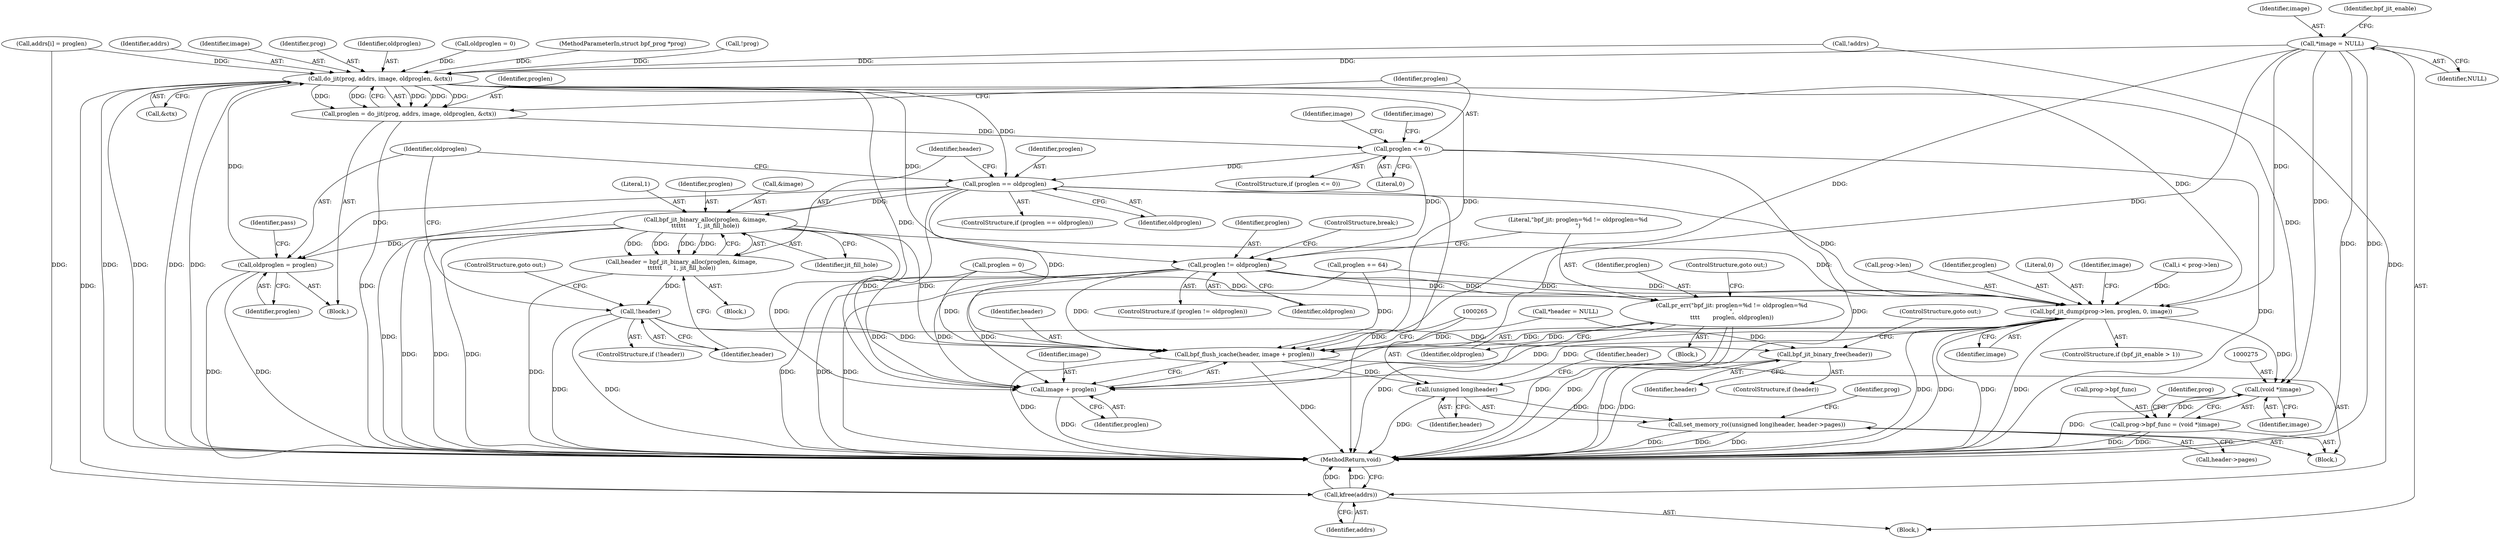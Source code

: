 digraph "0_linux_3f7352bf21f8fd7ba3e2fcef9488756f188e12be@pointer" {
"1000115" [label="(Call,*image = NULL)"];
"1000190" [label="(Call,do_jit(prog, addrs, image, oldproglen, &ctx))"];
"1000188" [label="(Call,proglen = do_jit(prog, addrs, image, oldproglen, &ctx))"];
"1000198" [label="(Call,proglen <= 0)"];
"1000214" [label="(Call,proglen != oldproglen)"];
"1000218" [label="(Call,pr_err(\"bpf_jit: proglen=%d != oldproglen=%d\n\",\n\t\t\t\t       proglen, oldproglen))"];
"1000248" [label="(Call,bpf_jit_dump(prog->len, proglen, 0, image))"];
"1000258" [label="(Call,bpf_flush_icache(header, image + proglen))"];
"1000264" [label="(Call,(unsigned long)header)"];
"1000263" [label="(Call,set_memory_ro((unsigned long)header, header->pages))"];
"1000260" [label="(Call,image + proglen)"];
"1000274" [label="(Call,(void *)image)"];
"1000270" [label="(Call,prog->bpf_func = (void *)image)"];
"1000225" [label="(Call,proglen == oldproglen)"];
"1000231" [label="(Call,bpf_jit_binary_alloc(proglen, &image,\n\t\t\t\t\t\t      1, jit_fill_hole))"];
"1000229" [label="(Call,header = bpf_jit_binary_alloc(proglen, &image,\n\t\t\t\t\t\t      1, jit_fill_hole))"];
"1000238" [label="(Call,!header)"];
"1000207" [label="(Call,bpf_jit_binary_free(header))"];
"1000241" [label="(Call,oldproglen = proglen)"];
"1000283" [label="(Call,kfree(addrs))"];
"1000258" [label="(Call,bpf_flush_icache(header, image + proglen))"];
"1000228" [label="(Block,)"];
"1000192" [label="(Identifier,addrs)"];
"1000213" [label="(ControlStructure,if (proglen != oldproglen))"];
"1000260" [label="(Call,image + proglen)"];
"1000189" [label="(Identifier,proglen)"];
"1000249" [label="(Call,prog->len)"];
"1000103" [label="(Block,)"];
"1000193" [label="(Identifier,image)"];
"1000220" [label="(Identifier,proglen)"];
"1000151" [label="(Call,proglen = 0)"];
"1000224" [label="(ControlStructure,if (proglen == oldproglen))"];
"1000263" [label="(Call,set_memory_ro((unsigned long)header, header->pages))"];
"1000266" [label="(Identifier,header)"];
"1000186" [label="(Identifier,pass)"];
"1000221" [label="(Identifier,oldproglen)"];
"1000209" [label="(ControlStructure,goto out;)"];
"1000229" [label="(Call,header = bpf_jit_binary_alloc(proglen, &image,\n\t\t\t\t\t\t      1, jit_fill_hole))"];
"1000195" [label="(Call,&ctx)"];
"1000226" [label="(Identifier,proglen)"];
"1000208" [label="(Identifier,header)"];
"1000105" [label="(Call,*header = NULL)"];
"1000198" [label="(Call,proglen <= 0)"];
"1000261" [label="(Identifier,image)"];
"1000244" [label="(ControlStructure,if (bpf_jit_enable > 1))"];
"1000252" [label="(Identifier,proglen)"];
"1000116" [label="(Identifier,image)"];
"1000276" [label="(Identifier,image)"];
"1000285" [label="(MethodReturn,void)"];
"1000238" [label="(Call,!header)"];
"1000271" [label="(Call,prog->bpf_func)"];
"1000203" [label="(Identifier,image)"];
"1000231" [label="(Call,bpf_jit_binary_alloc(proglen, &image,\n\t\t\t\t\t\t      1, jit_fill_hole))"];
"1000223" [label="(ControlStructure,break;)"];
"1000215" [label="(Identifier,proglen)"];
"1000243" [label="(Identifier,proglen)"];
"1000222" [label="(ControlStructure,goto out;)"];
"1000253" [label="(Literal,0)"];
"1000191" [label="(Identifier,prog)"];
"1000219" [label="(Literal,\"bpf_jit: proglen=%d != oldproglen=%d\n\")"];
"1000264" [label="(Call,(unsigned long)header)"];
"1000227" [label="(Identifier,oldproglen)"];
"1000194" [label="(Identifier,oldproglen)"];
"1000110" [label="(Call,oldproglen = 0)"];
"1000270" [label="(Call,prog->bpf_func = (void *)image)"];
"1000236" [label="(Identifier,jit_fill_hole)"];
"1000117" [label="(Identifier,NULL)"];
"1000102" [label="(MethodParameterIn,struct bpf_prog *prog)"];
"1000190" [label="(Call,do_jit(prog, addrs, image, oldproglen, &ctx))"];
"1000237" [label="(ControlStructure,if (!header))"];
"1000187" [label="(Block,)"];
"1000127" [label="(Call,!prog)"];
"1000188" [label="(Call,proglen = do_jit(prog, addrs, image, oldproglen, &ctx))"];
"1000283" [label="(Call,kfree(addrs))"];
"1000230" [label="(Identifier,header)"];
"1000146" [label="(Call,!addrs)"];
"1000256" [label="(Identifier,image)"];
"1000242" [label="(Identifier,oldproglen)"];
"1000235" [label="(Literal,1)"];
"1000199" [label="(Identifier,proglen)"];
"1000207" [label="(Call,bpf_jit_binary_free(header))"];
"1000157" [label="(Call,i < prog->len)"];
"1000205" [label="(ControlStructure,if (header))"];
"1000232" [label="(Identifier,proglen)"];
"1000284" [label="(Identifier,addrs)"];
"1000262" [label="(Identifier,proglen)"];
"1000218" [label="(Call,pr_err(\"bpf_jit: proglen=%d != oldproglen=%d\n\",\n\t\t\t\t       proglen, oldproglen))"];
"1000233" [label="(Call,&image)"];
"1000267" [label="(Call,header->pages)"];
"1000216" [label="(Identifier,oldproglen)"];
"1000279" [label="(Identifier,prog)"];
"1000240" [label="(ControlStructure,goto out;)"];
"1000217" [label="(Block,)"];
"1000168" [label="(Call,addrs[i] = proglen)"];
"1000268" [label="(Identifier,header)"];
"1000257" [label="(Block,)"];
"1000197" [label="(ControlStructure,if (proglen <= 0))"];
"1000272" [label="(Identifier,prog)"];
"1000259" [label="(Identifier,header)"];
"1000254" [label="(Identifier,image)"];
"1000165" [label="(Call,proglen += 64)"];
"1000225" [label="(Call,proglen == oldproglen)"];
"1000241" [label="(Call,oldproglen = proglen)"];
"1000200" [label="(Literal,0)"];
"1000214" [label="(Call,proglen != oldproglen)"];
"1000239" [label="(Identifier,header)"];
"1000123" [label="(Identifier,bpf_jit_enable)"];
"1000211" [label="(Identifier,image)"];
"1000248" [label="(Call,bpf_jit_dump(prog->len, proglen, 0, image))"];
"1000115" [label="(Call,*image = NULL)"];
"1000274" [label="(Call,(void *)image)"];
"1000115" -> "1000103"  [label="AST: "];
"1000115" -> "1000117"  [label="CFG: "];
"1000116" -> "1000115"  [label="AST: "];
"1000117" -> "1000115"  [label="AST: "];
"1000123" -> "1000115"  [label="CFG: "];
"1000115" -> "1000285"  [label="DDG: "];
"1000115" -> "1000285"  [label="DDG: "];
"1000115" -> "1000190"  [label="DDG: "];
"1000115" -> "1000248"  [label="DDG: "];
"1000115" -> "1000258"  [label="DDG: "];
"1000115" -> "1000260"  [label="DDG: "];
"1000115" -> "1000274"  [label="DDG: "];
"1000190" -> "1000188"  [label="AST: "];
"1000190" -> "1000195"  [label="CFG: "];
"1000191" -> "1000190"  [label="AST: "];
"1000192" -> "1000190"  [label="AST: "];
"1000193" -> "1000190"  [label="AST: "];
"1000194" -> "1000190"  [label="AST: "];
"1000195" -> "1000190"  [label="AST: "];
"1000188" -> "1000190"  [label="CFG: "];
"1000190" -> "1000285"  [label="DDG: "];
"1000190" -> "1000285"  [label="DDG: "];
"1000190" -> "1000285"  [label="DDG: "];
"1000190" -> "1000285"  [label="DDG: "];
"1000190" -> "1000188"  [label="DDG: "];
"1000190" -> "1000188"  [label="DDG: "];
"1000190" -> "1000188"  [label="DDG: "];
"1000190" -> "1000188"  [label="DDG: "];
"1000190" -> "1000188"  [label="DDG: "];
"1000127" -> "1000190"  [label="DDG: "];
"1000102" -> "1000190"  [label="DDG: "];
"1000168" -> "1000190"  [label="DDG: "];
"1000146" -> "1000190"  [label="DDG: "];
"1000241" -> "1000190"  [label="DDG: "];
"1000110" -> "1000190"  [label="DDG: "];
"1000190" -> "1000214"  [label="DDG: "];
"1000190" -> "1000225"  [label="DDG: "];
"1000190" -> "1000248"  [label="DDG: "];
"1000190" -> "1000258"  [label="DDG: "];
"1000190" -> "1000260"  [label="DDG: "];
"1000190" -> "1000274"  [label="DDG: "];
"1000190" -> "1000283"  [label="DDG: "];
"1000188" -> "1000187"  [label="AST: "];
"1000189" -> "1000188"  [label="AST: "];
"1000199" -> "1000188"  [label="CFG: "];
"1000188" -> "1000285"  [label="DDG: "];
"1000188" -> "1000198"  [label="DDG: "];
"1000198" -> "1000197"  [label="AST: "];
"1000198" -> "1000200"  [label="CFG: "];
"1000199" -> "1000198"  [label="AST: "];
"1000200" -> "1000198"  [label="AST: "];
"1000203" -> "1000198"  [label="CFG: "];
"1000211" -> "1000198"  [label="CFG: "];
"1000198" -> "1000285"  [label="DDG: "];
"1000198" -> "1000285"  [label="DDG: "];
"1000198" -> "1000214"  [label="DDG: "];
"1000198" -> "1000225"  [label="DDG: "];
"1000214" -> "1000213"  [label="AST: "];
"1000214" -> "1000216"  [label="CFG: "];
"1000215" -> "1000214"  [label="AST: "];
"1000216" -> "1000214"  [label="AST: "];
"1000219" -> "1000214"  [label="CFG: "];
"1000223" -> "1000214"  [label="CFG: "];
"1000214" -> "1000285"  [label="DDG: "];
"1000214" -> "1000285"  [label="DDG: "];
"1000214" -> "1000285"  [label="DDG: "];
"1000214" -> "1000218"  [label="DDG: "];
"1000214" -> "1000218"  [label="DDG: "];
"1000214" -> "1000248"  [label="DDG: "];
"1000214" -> "1000258"  [label="DDG: "];
"1000214" -> "1000260"  [label="DDG: "];
"1000218" -> "1000217"  [label="AST: "];
"1000218" -> "1000221"  [label="CFG: "];
"1000219" -> "1000218"  [label="AST: "];
"1000220" -> "1000218"  [label="AST: "];
"1000221" -> "1000218"  [label="AST: "];
"1000222" -> "1000218"  [label="CFG: "];
"1000218" -> "1000285"  [label="DDG: "];
"1000218" -> "1000285"  [label="DDG: "];
"1000218" -> "1000285"  [label="DDG: "];
"1000248" -> "1000244"  [label="AST: "];
"1000248" -> "1000254"  [label="CFG: "];
"1000249" -> "1000248"  [label="AST: "];
"1000252" -> "1000248"  [label="AST: "];
"1000253" -> "1000248"  [label="AST: "];
"1000254" -> "1000248"  [label="AST: "];
"1000256" -> "1000248"  [label="CFG: "];
"1000248" -> "1000285"  [label="DDG: "];
"1000248" -> "1000285"  [label="DDG: "];
"1000248" -> "1000285"  [label="DDG: "];
"1000248" -> "1000285"  [label="DDG: "];
"1000157" -> "1000248"  [label="DDG: "];
"1000225" -> "1000248"  [label="DDG: "];
"1000231" -> "1000248"  [label="DDG: "];
"1000151" -> "1000248"  [label="DDG: "];
"1000165" -> "1000248"  [label="DDG: "];
"1000248" -> "1000258"  [label="DDG: "];
"1000248" -> "1000258"  [label="DDG: "];
"1000248" -> "1000260"  [label="DDG: "];
"1000248" -> "1000260"  [label="DDG: "];
"1000248" -> "1000274"  [label="DDG: "];
"1000258" -> "1000257"  [label="AST: "];
"1000258" -> "1000260"  [label="CFG: "];
"1000259" -> "1000258"  [label="AST: "];
"1000260" -> "1000258"  [label="AST: "];
"1000265" -> "1000258"  [label="CFG: "];
"1000258" -> "1000285"  [label="DDG: "];
"1000258" -> "1000285"  [label="DDG: "];
"1000238" -> "1000258"  [label="DDG: "];
"1000105" -> "1000258"  [label="DDG: "];
"1000225" -> "1000258"  [label="DDG: "];
"1000231" -> "1000258"  [label="DDG: "];
"1000151" -> "1000258"  [label="DDG: "];
"1000165" -> "1000258"  [label="DDG: "];
"1000258" -> "1000264"  [label="DDG: "];
"1000264" -> "1000263"  [label="AST: "];
"1000264" -> "1000266"  [label="CFG: "];
"1000265" -> "1000264"  [label="AST: "];
"1000266" -> "1000264"  [label="AST: "];
"1000268" -> "1000264"  [label="CFG: "];
"1000264" -> "1000285"  [label="DDG: "];
"1000264" -> "1000263"  [label="DDG: "];
"1000263" -> "1000257"  [label="AST: "];
"1000263" -> "1000267"  [label="CFG: "];
"1000267" -> "1000263"  [label="AST: "];
"1000272" -> "1000263"  [label="CFG: "];
"1000263" -> "1000285"  [label="DDG: "];
"1000263" -> "1000285"  [label="DDG: "];
"1000263" -> "1000285"  [label="DDG: "];
"1000260" -> "1000262"  [label="CFG: "];
"1000261" -> "1000260"  [label="AST: "];
"1000262" -> "1000260"  [label="AST: "];
"1000260" -> "1000285"  [label="DDG: "];
"1000225" -> "1000260"  [label="DDG: "];
"1000231" -> "1000260"  [label="DDG: "];
"1000151" -> "1000260"  [label="DDG: "];
"1000165" -> "1000260"  [label="DDG: "];
"1000274" -> "1000270"  [label="AST: "];
"1000274" -> "1000276"  [label="CFG: "];
"1000275" -> "1000274"  [label="AST: "];
"1000276" -> "1000274"  [label="AST: "];
"1000270" -> "1000274"  [label="CFG: "];
"1000274" -> "1000285"  [label="DDG: "];
"1000274" -> "1000270"  [label="DDG: "];
"1000270" -> "1000257"  [label="AST: "];
"1000271" -> "1000270"  [label="AST: "];
"1000279" -> "1000270"  [label="CFG: "];
"1000270" -> "1000285"  [label="DDG: "];
"1000270" -> "1000285"  [label="DDG: "];
"1000225" -> "1000224"  [label="AST: "];
"1000225" -> "1000227"  [label="CFG: "];
"1000226" -> "1000225"  [label="AST: "];
"1000227" -> "1000225"  [label="AST: "];
"1000230" -> "1000225"  [label="CFG: "];
"1000242" -> "1000225"  [label="CFG: "];
"1000225" -> "1000285"  [label="DDG: "];
"1000225" -> "1000285"  [label="DDG: "];
"1000225" -> "1000231"  [label="DDG: "];
"1000225" -> "1000241"  [label="DDG: "];
"1000231" -> "1000229"  [label="AST: "];
"1000231" -> "1000236"  [label="CFG: "];
"1000232" -> "1000231"  [label="AST: "];
"1000233" -> "1000231"  [label="AST: "];
"1000235" -> "1000231"  [label="AST: "];
"1000236" -> "1000231"  [label="AST: "];
"1000229" -> "1000231"  [label="CFG: "];
"1000231" -> "1000285"  [label="DDG: "];
"1000231" -> "1000285"  [label="DDG: "];
"1000231" -> "1000285"  [label="DDG: "];
"1000231" -> "1000229"  [label="DDG: "];
"1000231" -> "1000229"  [label="DDG: "];
"1000231" -> "1000229"  [label="DDG: "];
"1000231" -> "1000229"  [label="DDG: "];
"1000231" -> "1000241"  [label="DDG: "];
"1000229" -> "1000228"  [label="AST: "];
"1000230" -> "1000229"  [label="AST: "];
"1000239" -> "1000229"  [label="CFG: "];
"1000229" -> "1000285"  [label="DDG: "];
"1000229" -> "1000238"  [label="DDG: "];
"1000238" -> "1000237"  [label="AST: "];
"1000238" -> "1000239"  [label="CFG: "];
"1000239" -> "1000238"  [label="AST: "];
"1000240" -> "1000238"  [label="CFG: "];
"1000242" -> "1000238"  [label="CFG: "];
"1000238" -> "1000285"  [label="DDG: "];
"1000238" -> "1000285"  [label="DDG: "];
"1000238" -> "1000207"  [label="DDG: "];
"1000207" -> "1000205"  [label="AST: "];
"1000207" -> "1000208"  [label="CFG: "];
"1000208" -> "1000207"  [label="AST: "];
"1000209" -> "1000207"  [label="CFG: "];
"1000207" -> "1000285"  [label="DDG: "];
"1000207" -> "1000285"  [label="DDG: "];
"1000105" -> "1000207"  [label="DDG: "];
"1000241" -> "1000187"  [label="AST: "];
"1000241" -> "1000243"  [label="CFG: "];
"1000242" -> "1000241"  [label="AST: "];
"1000243" -> "1000241"  [label="AST: "];
"1000186" -> "1000241"  [label="CFG: "];
"1000241" -> "1000285"  [label="DDG: "];
"1000241" -> "1000285"  [label="DDG: "];
"1000283" -> "1000103"  [label="AST: "];
"1000283" -> "1000284"  [label="CFG: "];
"1000284" -> "1000283"  [label="AST: "];
"1000285" -> "1000283"  [label="CFG: "];
"1000283" -> "1000285"  [label="DDG: "];
"1000283" -> "1000285"  [label="DDG: "];
"1000168" -> "1000283"  [label="DDG: "];
"1000146" -> "1000283"  [label="DDG: "];
}
